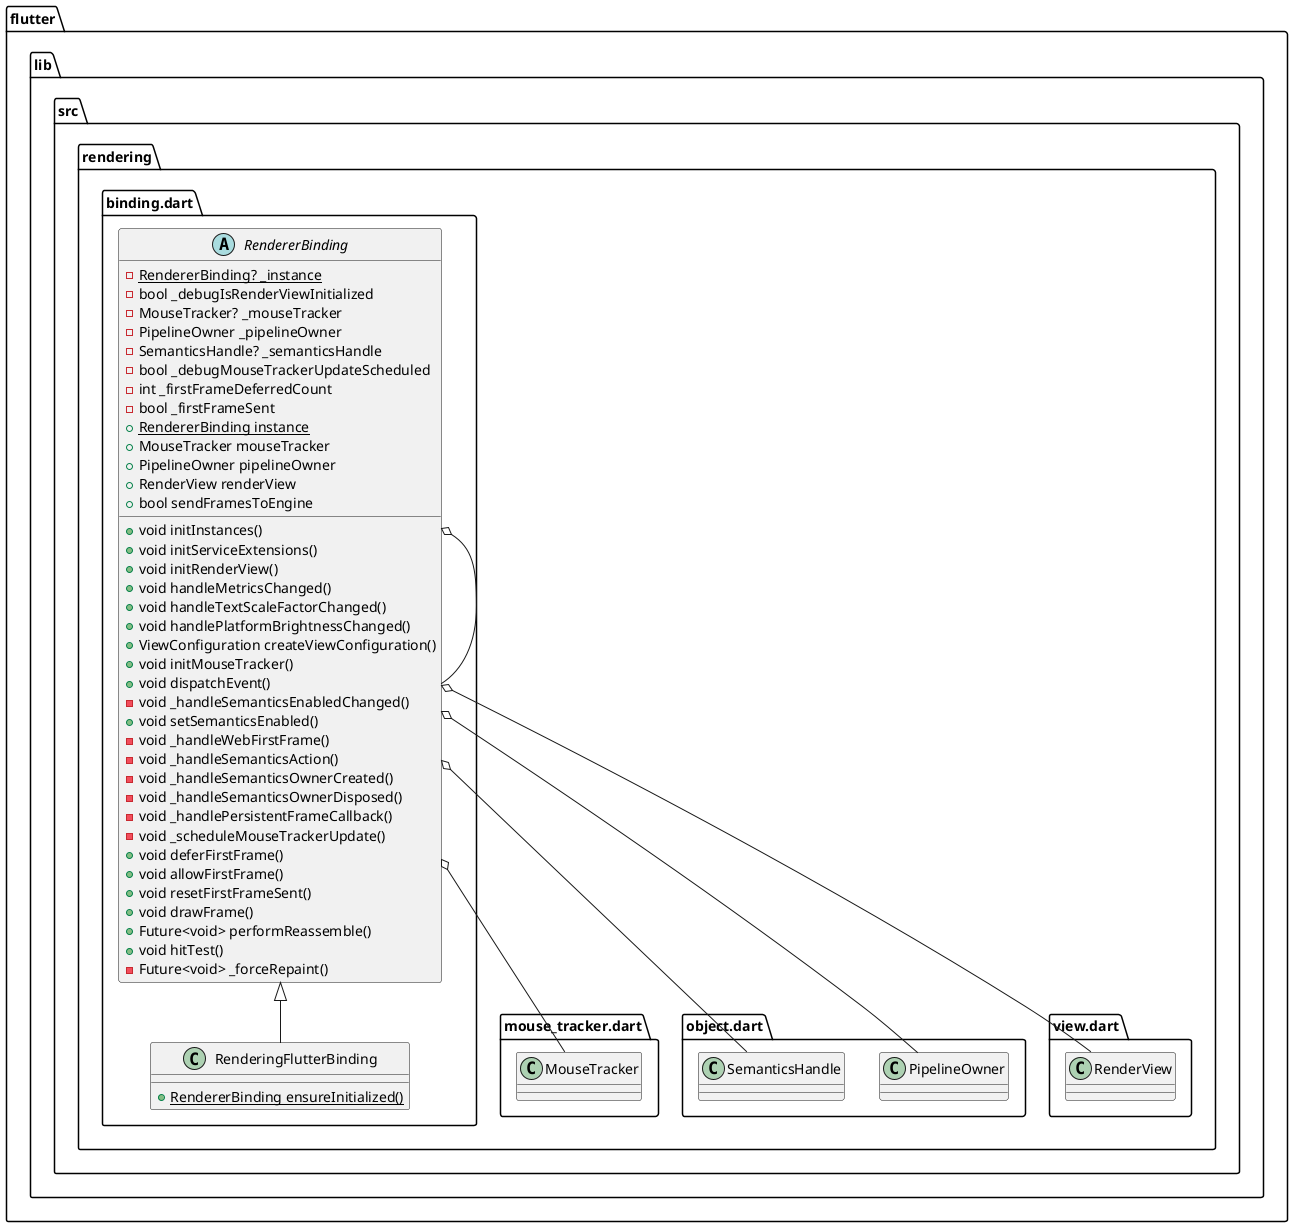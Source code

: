 @startuml
set namespaceSeparator ::

class "flutter::lib::src::rendering::binding.dart::RenderingFlutterBinding" {
  {static} +RendererBinding ensureInitialized()
}

"flutter::lib::src::rendering::binding.dart::RendererBinding" <|-- "flutter::lib::src::rendering::binding.dart::RenderingFlutterBinding"

abstract class "flutter::lib::src::rendering::binding.dart::RendererBinding" {
  {static} -RendererBinding? _instance
  -bool _debugIsRenderViewInitialized
  -MouseTracker? _mouseTracker
  -PipelineOwner _pipelineOwner
  -SemanticsHandle? _semanticsHandle
  -bool _debugMouseTrackerUpdateScheduled
  -int _firstFrameDeferredCount
  -bool _firstFrameSent
  {static} +RendererBinding instance
  +MouseTracker mouseTracker
  +PipelineOwner pipelineOwner
  +RenderView renderView
  +bool sendFramesToEngine
  +void initInstances()
  +void initServiceExtensions()
  +void initRenderView()
  +void handleMetricsChanged()
  +void handleTextScaleFactorChanged()
  +void handlePlatformBrightnessChanged()
  +ViewConfiguration createViewConfiguration()
  +void initMouseTracker()
  +void dispatchEvent()
  -void _handleSemanticsEnabledChanged()
  +void setSemanticsEnabled()
  -void _handleWebFirstFrame()
  -void _handleSemanticsAction()
  -void _handleSemanticsOwnerCreated()
  -void _handleSemanticsOwnerDisposed()
  -void _handlePersistentFrameCallback()
  -void _scheduleMouseTrackerUpdate()
  +void deferFirstFrame()
  +void allowFirstFrame()
  +void resetFirstFrameSent()
  +void drawFrame()
  +Future<void> performReassemble()
  +void hitTest()
  -Future<void> _forceRepaint()
}

"flutter::lib::src::rendering::binding.dart::RendererBinding" o-- "flutter::lib::src::rendering::binding.dart::RendererBinding"
"flutter::lib::src::rendering::binding.dart::RendererBinding" o-- "flutter::lib::src::rendering::mouse_tracker.dart::MouseTracker"
"flutter::lib::src::rendering::binding.dart::RendererBinding" o-- "flutter::lib::src::rendering::object.dart::PipelineOwner"
"flutter::lib::src::rendering::binding.dart::RendererBinding" o-- "flutter::lib::src::rendering::object.dart::SemanticsHandle"
"flutter::lib::src::rendering::binding.dart::RendererBinding" o-- "flutter::lib::src::rendering::view.dart::RenderView"


@enduml